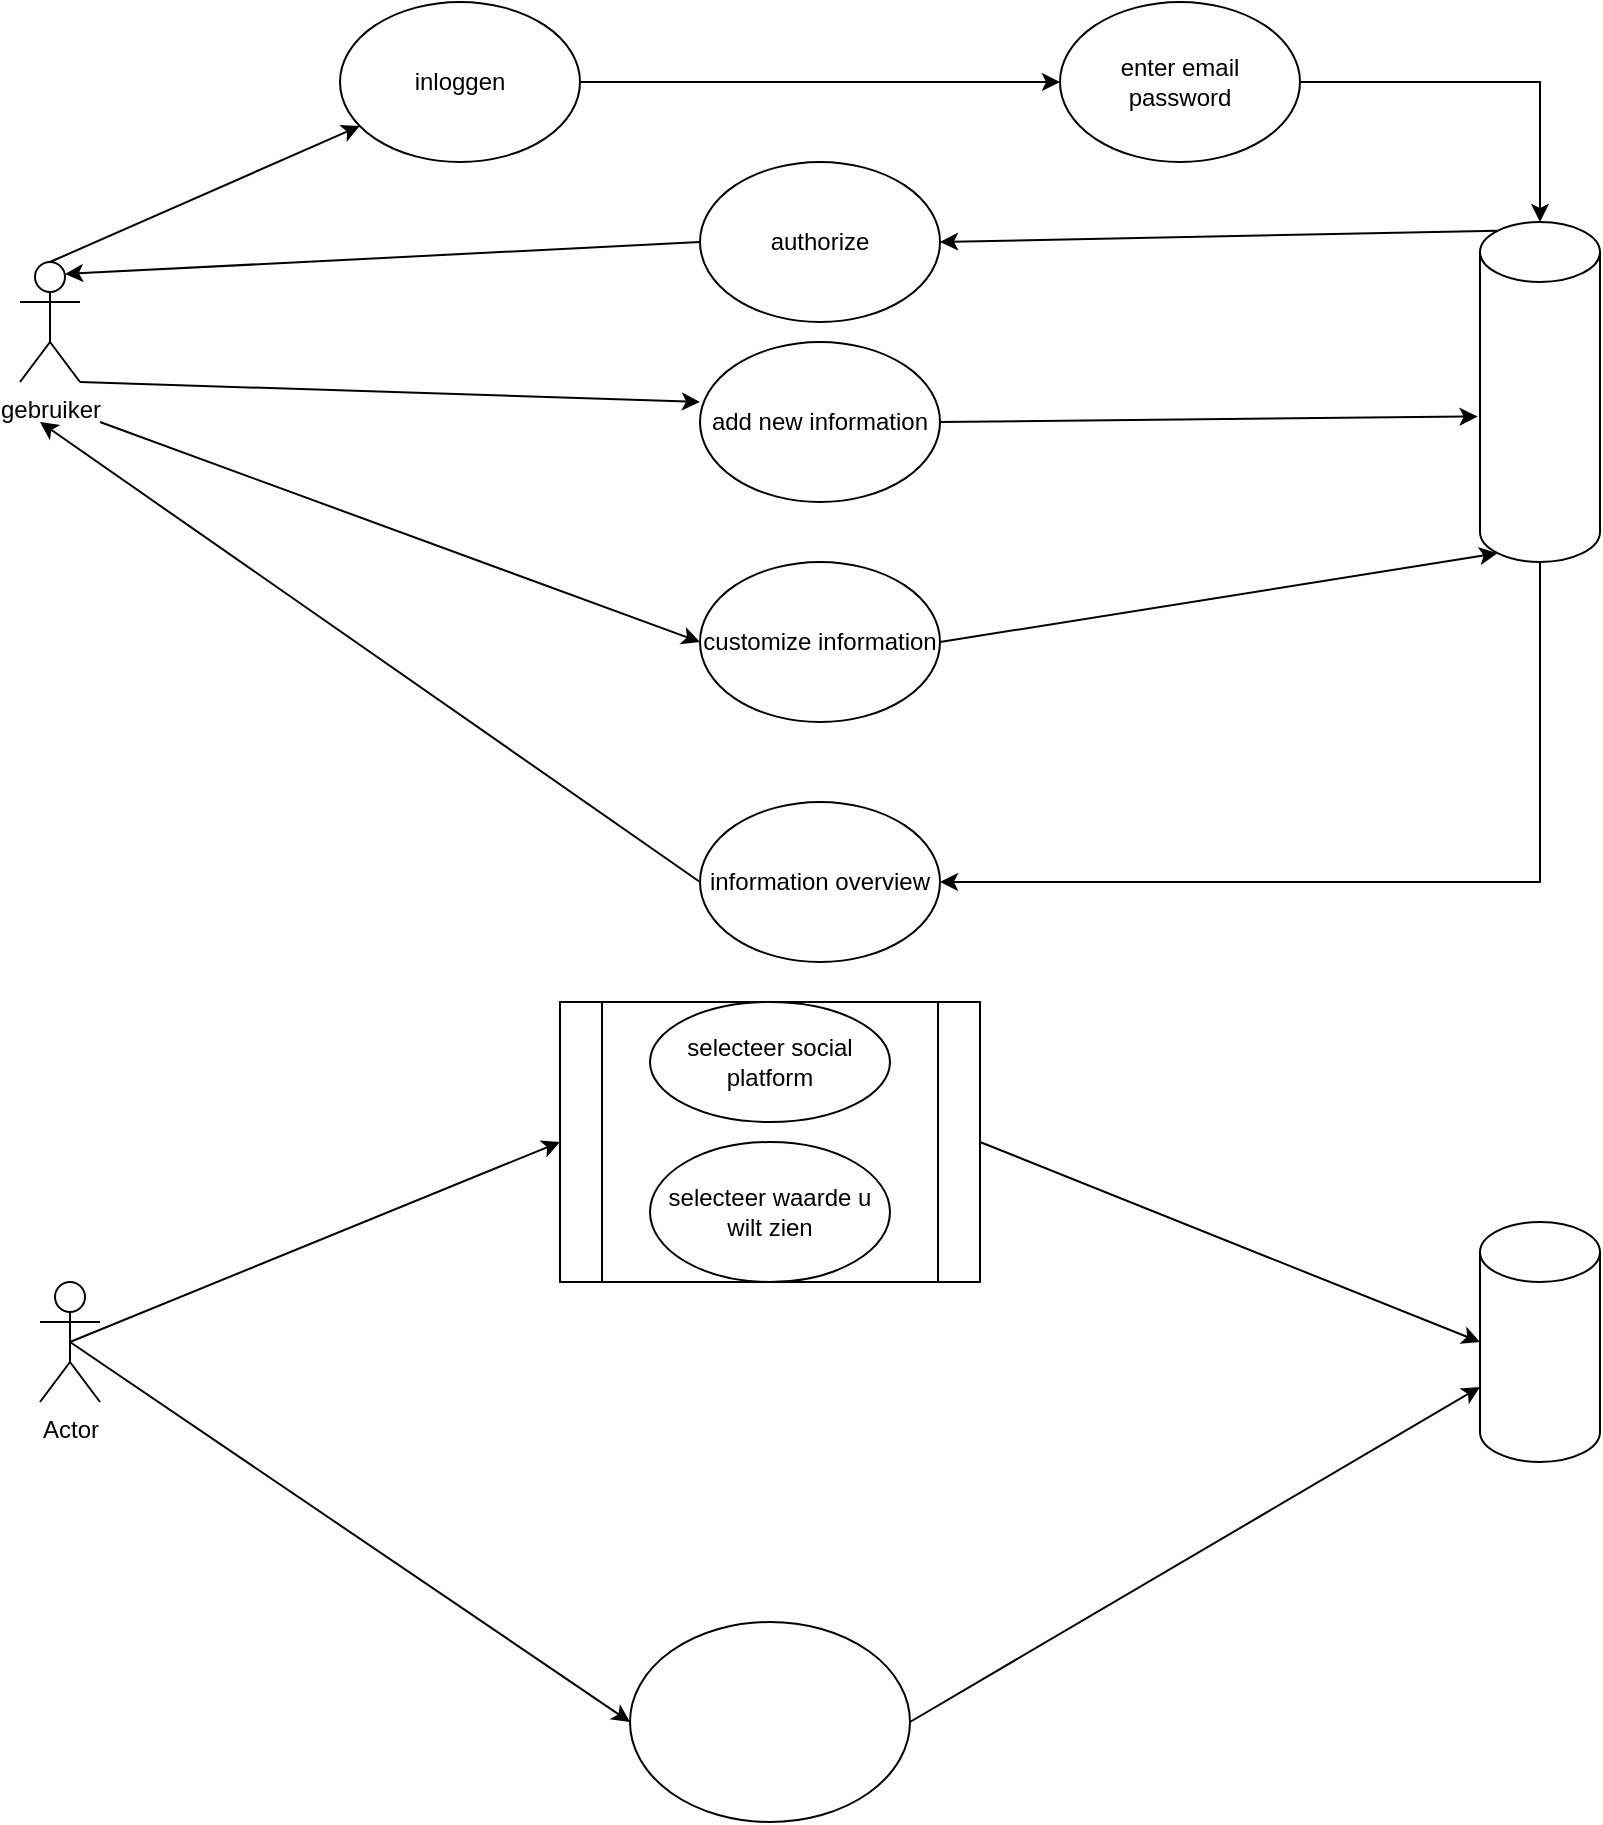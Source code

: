 <mxfile version="14.1.8" type="github">
  <diagram id="R2lEEEUBdFMjLlhIrx00" name="Page-1">
    <mxGraphModel dx="1003" dy="619" grid="1" gridSize="10" guides="1" tooltips="1" connect="1" arrows="1" fold="1" page="1" pageScale="1" pageWidth="850" pageHeight="1100" math="0" shadow="0" extFonts="Permanent Marker^https://fonts.googleapis.com/css?family=Permanent+Marker">
      <root>
        <mxCell id="0" />
        <mxCell id="1" parent="0" />
        <mxCell id="I_gBAgfLsiMRpQzpt38H-1" value="gebruiker&lt;br&gt;" style="shape=umlActor;verticalLabelPosition=bottom;verticalAlign=top;html=1;outlineConnect=0;" parent="1" vertex="1">
          <mxGeometry x="40" y="130" width="30" height="60" as="geometry" />
        </mxCell>
        <mxCell id="I_gBAgfLsiMRpQzpt38H-4" value="authorize" style="ellipse;whiteSpace=wrap;html=1;" parent="1" vertex="1">
          <mxGeometry x="380" y="80" width="120" height="80" as="geometry" />
        </mxCell>
        <mxCell id="I_gBAgfLsiMRpQzpt38H-5" value="inloggen" style="ellipse;whiteSpace=wrap;html=1;" parent="1" vertex="1">
          <mxGeometry x="200" width="120" height="80" as="geometry" />
        </mxCell>
        <mxCell id="VHOl1HOT1OYLHsCR0k8U-21" style="edgeStyle=orthogonalEdgeStyle;rounded=0;orthogonalLoop=1;jettySize=auto;html=1;exitX=1;exitY=0.5;exitDx=0;exitDy=0;entryX=0.5;entryY=0;entryDx=0;entryDy=0;entryPerimeter=0;" parent="1" source="I_gBAgfLsiMRpQzpt38H-13" target="bu75V-jyuz0dXsVltGSb-5" edge="1">
          <mxGeometry relative="1" as="geometry">
            <mxPoint x="795" y="130" as="targetPoint" />
          </mxGeometry>
        </mxCell>
        <mxCell id="I_gBAgfLsiMRpQzpt38H-13" value="enter email&lt;br&gt;password" style="ellipse;whiteSpace=wrap;html=1;" parent="1" vertex="1">
          <mxGeometry x="560" width="120" height="80" as="geometry" />
        </mxCell>
        <mxCell id="VHOl1HOT1OYLHsCR0k8U-2" value="" style="endArrow=classic;html=1;exitX=0.5;exitY=0;exitDx=0;exitDy=0;exitPerimeter=0;" parent="1" source="I_gBAgfLsiMRpQzpt38H-1" target="I_gBAgfLsiMRpQzpt38H-5" edge="1">
          <mxGeometry width="50" height="50" relative="1" as="geometry">
            <mxPoint x="110" y="110" as="sourcePoint" />
            <mxPoint x="160" y="60" as="targetPoint" />
          </mxGeometry>
        </mxCell>
        <mxCell id="VHOl1HOT1OYLHsCR0k8U-4" value="add new information" style="ellipse;whiteSpace=wrap;html=1;" parent="1" vertex="1">
          <mxGeometry x="380" y="170" width="120" height="80" as="geometry" />
        </mxCell>
        <mxCell id="VHOl1HOT1OYLHsCR0k8U-10" value="" style="endArrow=classic;html=1;exitX=1;exitY=1;exitDx=0;exitDy=0;exitPerimeter=0;entryX=0;entryY=0.375;entryDx=0;entryDy=0;entryPerimeter=0;" parent="1" source="I_gBAgfLsiMRpQzpt38H-1" target="VHOl1HOT1OYLHsCR0k8U-4" edge="1">
          <mxGeometry width="50" height="50" relative="1" as="geometry">
            <mxPoint x="170" y="210" as="sourcePoint" />
            <mxPoint x="220" y="160" as="targetPoint" />
          </mxGeometry>
        </mxCell>
        <mxCell id="VHOl1HOT1OYLHsCR0k8U-28" value="" style="endArrow=classic;html=1;exitX=0.145;exitY=0;exitDx=0;exitDy=4.35;exitPerimeter=0;entryX=1;entryY=0.5;entryDx=0;entryDy=0;" parent="1" source="bu75V-jyuz0dXsVltGSb-5" target="I_gBAgfLsiMRpQzpt38H-4" edge="1">
          <mxGeometry width="50" height="50" relative="1" as="geometry">
            <mxPoint x="780" y="150" as="sourcePoint" />
            <mxPoint x="750" y="140" as="targetPoint" />
          </mxGeometry>
        </mxCell>
        <mxCell id="VHOl1HOT1OYLHsCR0k8U-47" value="" style="endArrow=classic;html=1;exitX=1;exitY=0.5;exitDx=0;exitDy=0;entryX=-0.02;entryY=0.572;entryDx=0;entryDy=0;entryPerimeter=0;" parent="1" source="VHOl1HOT1OYLHsCR0k8U-4" edge="1" target="bu75V-jyuz0dXsVltGSb-5">
          <mxGeometry width="50" height="50" relative="1" as="geometry">
            <mxPoint x="330" y="410" as="sourcePoint" />
            <mxPoint x="560" y="240" as="targetPoint" />
            <Array as="points" />
          </mxGeometry>
        </mxCell>
        <mxCell id="bu75V-jyuz0dXsVltGSb-4" value="" style="endArrow=classic;html=1;exitX=0;exitY=0.5;exitDx=0;exitDy=0;" edge="1" parent="1" source="bu75V-jyuz0dXsVltGSb-24">
          <mxGeometry width="50" height="50" relative="1" as="geometry">
            <mxPoint x="206" y="328.8" as="sourcePoint" />
            <mxPoint x="50" y="210" as="targetPoint" />
          </mxGeometry>
        </mxCell>
        <mxCell id="bu75V-jyuz0dXsVltGSb-10" style="edgeStyle=orthogonalEdgeStyle;rounded=0;orthogonalLoop=1;jettySize=auto;html=1;exitX=0.5;exitY=1;exitDx=0;exitDy=0;exitPerimeter=0;entryX=1;entryY=0.5;entryDx=0;entryDy=0;" edge="1" parent="1" source="bu75V-jyuz0dXsVltGSb-5" target="bu75V-jyuz0dXsVltGSb-24">
          <mxGeometry relative="1" as="geometry">
            <mxPoint x="680" y="350" as="targetPoint" />
          </mxGeometry>
        </mxCell>
        <mxCell id="bu75V-jyuz0dXsVltGSb-5" value="" style="shape=cylinder3;whiteSpace=wrap;html=1;boundedLbl=1;backgroundOutline=1;size=15;" vertex="1" parent="1">
          <mxGeometry x="770" y="110" width="60" height="170" as="geometry" />
        </mxCell>
        <mxCell id="bu75V-jyuz0dXsVltGSb-13" value="" style="endArrow=classic;html=1;exitX=1;exitY=0.5;exitDx=0;exitDy=0;entryX=0;entryY=0.5;entryDx=0;entryDy=0;" edge="1" parent="1" source="I_gBAgfLsiMRpQzpt38H-5" target="I_gBAgfLsiMRpQzpt38H-13">
          <mxGeometry width="50" height="50" relative="1" as="geometry">
            <mxPoint x="350" y="90" as="sourcePoint" />
            <mxPoint x="400" y="40" as="targetPoint" />
          </mxGeometry>
        </mxCell>
        <mxCell id="bu75V-jyuz0dXsVltGSb-14" value="Actor" style="shape=umlActor;verticalLabelPosition=bottom;verticalAlign=top;html=1;outlineConnect=0;" vertex="1" parent="1">
          <mxGeometry x="50" y="640" width="30" height="60" as="geometry" />
        </mxCell>
        <mxCell id="bu75V-jyuz0dXsVltGSb-15" value="" style="shape=cylinder3;whiteSpace=wrap;html=1;boundedLbl=1;backgroundOutline=1;size=15;" vertex="1" parent="1">
          <mxGeometry x="770" y="610" width="60" height="120" as="geometry" />
        </mxCell>
        <mxCell id="bu75V-jyuz0dXsVltGSb-16" value="" style="shape=process;whiteSpace=wrap;html=1;backgroundOutline=1;" vertex="1" parent="1">
          <mxGeometry x="310" y="500" width="210" height="140" as="geometry" />
        </mxCell>
        <mxCell id="bu75V-jyuz0dXsVltGSb-17" value="selecteer social platform" style="ellipse;whiteSpace=wrap;html=1;" vertex="1" parent="1">
          <mxGeometry x="355" y="500" width="120" height="60" as="geometry" />
        </mxCell>
        <mxCell id="bu75V-jyuz0dXsVltGSb-18" value="selecteer waarde u wilt zien" style="ellipse;whiteSpace=wrap;html=1;" vertex="1" parent="1">
          <mxGeometry x="355" y="570" width="120" height="70" as="geometry" />
        </mxCell>
        <mxCell id="bu75V-jyuz0dXsVltGSb-19" value="" style="endArrow=classic;html=1;entryX=0;entryY=0.5;entryDx=0;entryDy=0;exitX=0.5;exitY=0.5;exitDx=0;exitDy=0;exitPerimeter=0;" edge="1" parent="1" source="bu75V-jyuz0dXsVltGSb-14" target="bu75V-jyuz0dXsVltGSb-16">
          <mxGeometry width="50" height="50" relative="1" as="geometry">
            <mxPoint x="100" y="590" as="sourcePoint" />
            <mxPoint x="150" y="540" as="targetPoint" />
          </mxGeometry>
        </mxCell>
        <mxCell id="bu75V-jyuz0dXsVltGSb-20" value="" style="endArrow=classic;html=1;entryX=0;entryY=0.5;entryDx=0;entryDy=0;entryPerimeter=0;exitX=1;exitY=0.5;exitDx=0;exitDy=0;" edge="1" parent="1" source="bu75V-jyuz0dXsVltGSb-16" target="bu75V-jyuz0dXsVltGSb-15">
          <mxGeometry width="50" height="50" relative="1" as="geometry">
            <mxPoint x="520" y="530" as="sourcePoint" />
            <mxPoint x="570" y="480" as="targetPoint" />
          </mxGeometry>
        </mxCell>
        <mxCell id="bu75V-jyuz0dXsVltGSb-21" value="" style="ellipse;whiteSpace=wrap;html=1;" vertex="1" parent="1">
          <mxGeometry x="345" y="810" width="140" height="100" as="geometry" />
        </mxCell>
        <mxCell id="bu75V-jyuz0dXsVltGSb-22" value="" style="endArrow=classic;html=1;entryX=0;entryY=0.5;entryDx=0;entryDy=0;exitX=0.5;exitY=0.5;exitDx=0;exitDy=0;exitPerimeter=0;" edge="1" parent="1" source="bu75V-jyuz0dXsVltGSb-14" target="bu75V-jyuz0dXsVltGSb-21">
          <mxGeometry width="50" height="50" relative="1" as="geometry">
            <mxPoint x="120" y="650" as="sourcePoint" />
            <mxPoint x="170" y="600" as="targetPoint" />
          </mxGeometry>
        </mxCell>
        <mxCell id="bu75V-jyuz0dXsVltGSb-23" value="" style="endArrow=classic;html=1;entryX=0;entryY=0;entryDx=0;entryDy=82.5;entryPerimeter=0;exitX=1;exitY=0.5;exitDx=0;exitDy=0;" edge="1" parent="1" source="bu75V-jyuz0dXsVltGSb-21" target="bu75V-jyuz0dXsVltGSb-15">
          <mxGeometry width="50" height="50" relative="1" as="geometry">
            <mxPoint x="540" y="720" as="sourcePoint" />
            <mxPoint x="590" y="670" as="targetPoint" />
          </mxGeometry>
        </mxCell>
        <mxCell id="bu75V-jyuz0dXsVltGSb-24" value="information overview" style="ellipse;whiteSpace=wrap;html=1;" vertex="1" parent="1">
          <mxGeometry x="380" y="400" width="120" height="80" as="geometry" />
        </mxCell>
        <mxCell id="bu75V-jyuz0dXsVltGSb-25" value="customize information" style="ellipse;whiteSpace=wrap;html=1;" vertex="1" parent="1">
          <mxGeometry x="380" y="280" width="120" height="80" as="geometry" />
        </mxCell>
        <mxCell id="bu75V-jyuz0dXsVltGSb-26" value="" style="endArrow=classic;html=1;entryX=0;entryY=0.5;entryDx=0;entryDy=0;" edge="1" parent="1" target="bu75V-jyuz0dXsVltGSb-25">
          <mxGeometry width="50" height="50" relative="1" as="geometry">
            <mxPoint x="80" y="210" as="sourcePoint" />
            <mxPoint x="340" y="270" as="targetPoint" />
          </mxGeometry>
        </mxCell>
        <mxCell id="bu75V-jyuz0dXsVltGSb-27" value="" style="endArrow=classic;html=1;exitX=1;exitY=0.5;exitDx=0;exitDy=0;entryX=0.145;entryY=1;entryDx=0;entryDy=-4.35;entryPerimeter=0;" edge="1" parent="1" source="bu75V-jyuz0dXsVltGSb-25" target="bu75V-jyuz0dXsVltGSb-5">
          <mxGeometry width="50" height="50" relative="1" as="geometry">
            <mxPoint x="510" y="350" as="sourcePoint" />
            <mxPoint x="560" y="300" as="targetPoint" />
          </mxGeometry>
        </mxCell>
        <mxCell id="bu75V-jyuz0dXsVltGSb-28" value="" style="endArrow=classic;html=1;exitX=0;exitY=0.5;exitDx=0;exitDy=0;entryX=0.75;entryY=0.1;entryDx=0;entryDy=0;entryPerimeter=0;" edge="1" parent="1" source="I_gBAgfLsiMRpQzpt38H-4" target="I_gBAgfLsiMRpQzpt38H-1">
          <mxGeometry width="50" height="50" relative="1" as="geometry">
            <mxPoint x="290" y="150" as="sourcePoint" />
            <mxPoint x="340" y="100" as="targetPoint" />
          </mxGeometry>
        </mxCell>
      </root>
    </mxGraphModel>
  </diagram>
</mxfile>
